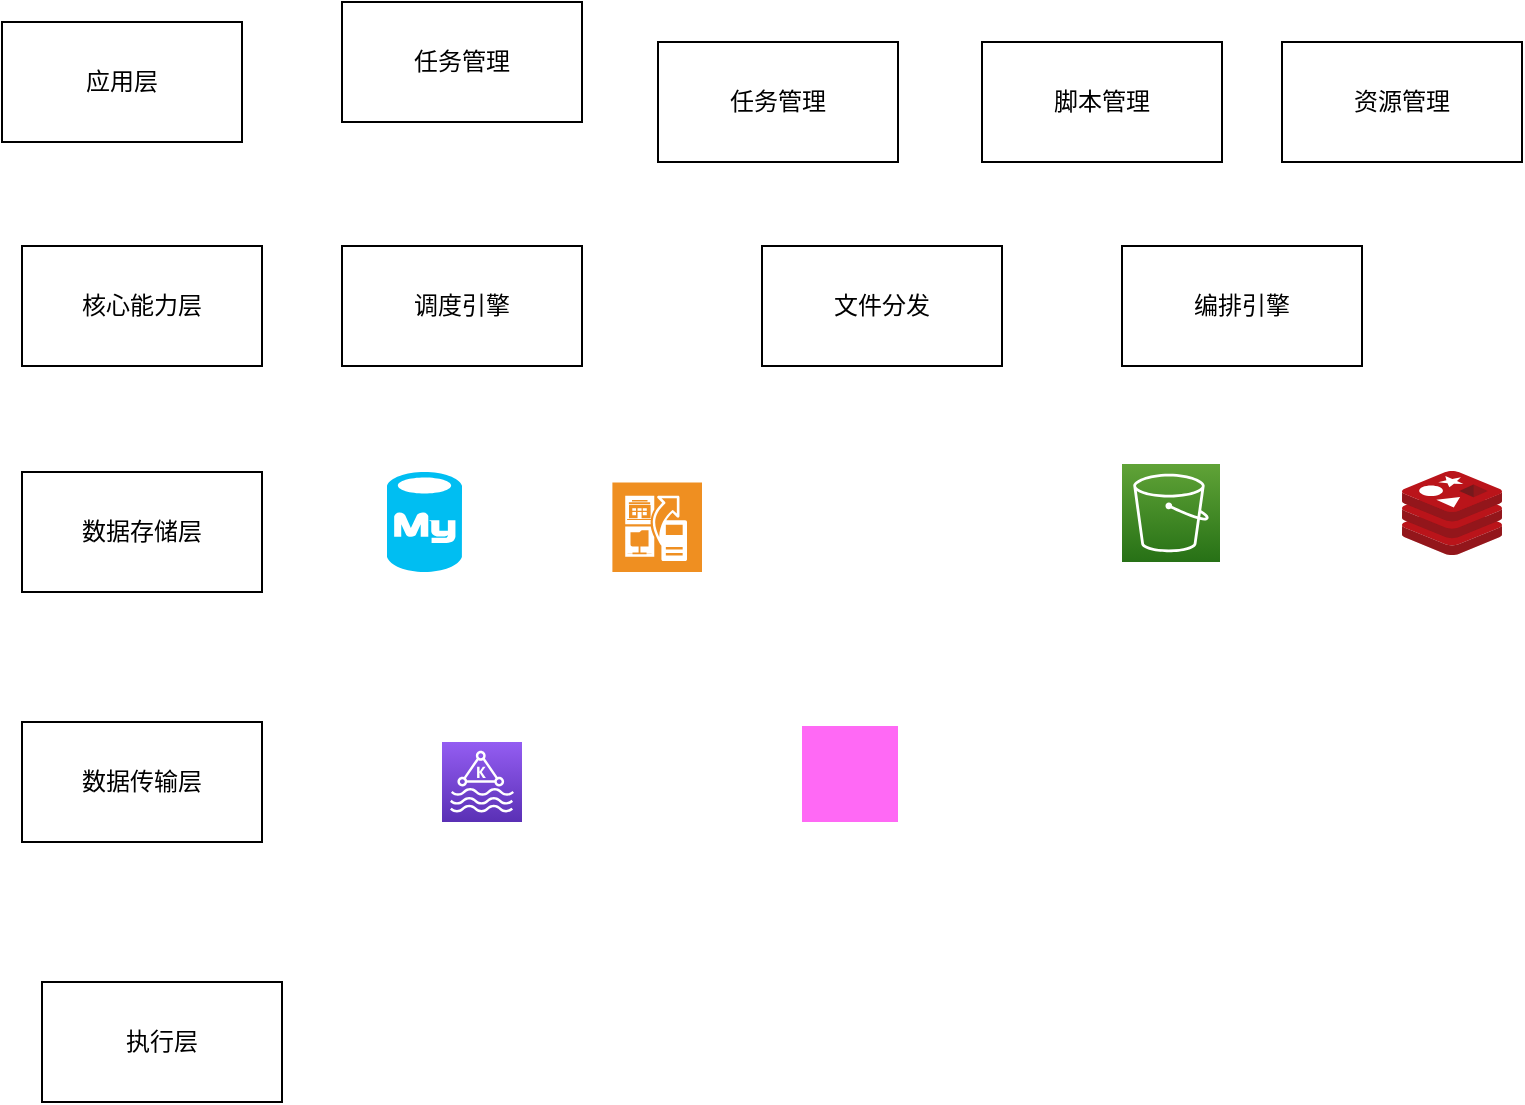 <mxfile version="14.2.2" type="github">
  <diagram name="Page-1" id="9f46799a-70d6-7492-0946-bef42562c5a5">
    <mxGraphModel dx="1422" dy="794" grid="1" gridSize="10" guides="1" tooltips="1" connect="1" arrows="1" fold="1" page="1" pageScale="1" pageWidth="1100" pageHeight="850" background="#ffffff" math="0" shadow="0">
      <root>
        <mxCell id="0" />
        <mxCell id="1" parent="0" />
        <mxCell id="H9CU3nUE-carBYAoRNaP-1" value="" style="aspect=fixed;html=1;points=[];align=center;image;fontSize=12;image=img/lib/mscae/Cache_Redis_Product.svg;" vertex="1" parent="1">
          <mxGeometry x="760" y="394.5" width="50" height="42" as="geometry" />
        </mxCell>
        <mxCell id="H9CU3nUE-carBYAoRNaP-2" value="" style="verticalLabelPosition=bottom;html=1;verticalAlign=top;align=center;strokeColor=none;fillColor=#00BEF2;shape=mxgraph.azure.mysql_database;" vertex="1" parent="1">
          <mxGeometry x="252.5" y="395" width="37.5" height="50" as="geometry" />
        </mxCell>
        <mxCell id="H9CU3nUE-carBYAoRNaP-3" value="" style="points=[[0,0,0],[0.25,0,0],[0.5,0,0],[0.75,0,0],[1,0,0],[0,1,0],[0.25,1,0],[0.5,1,0],[0.75,1,0],[1,1,0],[0,0.25,0],[0,0.5,0],[0,0.75,0],[1,0.25,0],[1,0.5,0],[1,0.75,0]];outlineConnect=0;fontColor=#232F3E;gradientColor=#945DF2;gradientDirection=north;fillColor=#5A30B5;strokeColor=#ffffff;dashed=0;verticalLabelPosition=bottom;verticalAlign=top;align=center;html=1;fontSize=12;fontStyle=0;aspect=fixed;shape=mxgraph.aws4.resourceIcon;resIcon=mxgraph.aws4.managed_streaming_for_kafka;" vertex="1" parent="1">
          <mxGeometry x="280" y="530" width="40" height="40" as="geometry" />
        </mxCell>
        <mxCell id="H9CU3nUE-carBYAoRNaP-5" value="" style="points=[[0,0,0],[0.25,0,0],[0.5,0,0],[0.75,0,0],[1,0,0],[0,1,0],[0.25,1,0],[0.5,1,0],[0.75,1,0],[1,1,0],[0,0.25,0],[0,0.5,0],[0,0.75,0],[1,0.25,0],[1,0.5,0],[1,0.75,0]];outlineConnect=0;fontColor=#232F3E;gradientColor=#60A337;gradientDirection=north;fillColor=#277116;strokeColor=#ffffff;dashed=0;verticalLabelPosition=bottom;verticalAlign=top;align=center;html=1;fontSize=12;fontStyle=0;aspect=fixed;shape=mxgraph.aws4.resourceIcon;resIcon=mxgraph.aws4.s3;" vertex="1" parent="1">
          <mxGeometry x="620" y="391" width="49" height="49" as="geometry" />
        </mxCell>
        <mxCell id="H9CU3nUE-carBYAoRNaP-6" value="" style="shadow=0;dashed=0;html=1;strokeColor=none;fillColor=#EF8F21;labelPosition=center;verticalLabelPosition=bottom;verticalAlign=top;align=center;outlineConnect=0;shape=mxgraph.veeam.nas_backup;" vertex="1" parent="1">
          <mxGeometry x="365.2" y="400.2" width="44.8" height="44.8" as="geometry" />
        </mxCell>
        <mxCell id="H9CU3nUE-carBYAoRNaP-7" value="执行层" style="rounded=0;whiteSpace=wrap;html=1;" vertex="1" parent="1">
          <mxGeometry x="80" y="650" width="120" height="60" as="geometry" />
        </mxCell>
        <mxCell id="H9CU3nUE-carBYAoRNaP-8" value="数据存储层" style="rounded=0;whiteSpace=wrap;html=1;" vertex="1" parent="1">
          <mxGeometry x="70" y="395" width="120" height="60" as="geometry" />
        </mxCell>
        <mxCell id="H9CU3nUE-carBYAoRNaP-9" value="核心能力层" style="rounded=0;whiteSpace=wrap;html=1;" vertex="1" parent="1">
          <mxGeometry x="70" y="282" width="120" height="60" as="geometry" />
        </mxCell>
        <mxCell id="H9CU3nUE-carBYAoRNaP-10" value="应用层" style="rounded=0;whiteSpace=wrap;html=1;" vertex="1" parent="1">
          <mxGeometry x="60" y="170" width="120" height="60" as="geometry" />
        </mxCell>
        <mxCell id="H9CU3nUE-carBYAoRNaP-11" value="数据传输层" style="rounded=0;whiteSpace=wrap;html=1;" vertex="1" parent="1">
          <mxGeometry x="70" y="520" width="120" height="60" as="geometry" />
        </mxCell>
        <mxCell id="H9CU3nUE-carBYAoRNaP-13" value="" style="shape=image;html=1;verticalAlign=top;verticalLabelPosition=bottom;labelBackgroundColor=#ffffff;imageAspect=0;aspect=fixed;image=https://cdn3.iconfinder.com/data/icons/glypho-free/64/rocket-128.png;imageBackground=#FF69F5;" vertex="1" parent="1">
          <mxGeometry x="460" y="522" width="48" height="48" as="geometry" />
        </mxCell>
        <mxCell id="H9CU3nUE-carBYAoRNaP-14" value="调度引擎" style="rounded=0;whiteSpace=wrap;html=1;" vertex="1" parent="1">
          <mxGeometry x="230" y="282" width="120" height="60" as="geometry" />
        </mxCell>
        <mxCell id="H9CU3nUE-carBYAoRNaP-15" value="文件分发" style="rounded=0;whiteSpace=wrap;html=1;" vertex="1" parent="1">
          <mxGeometry x="440" y="282" width="120" height="60" as="geometry" />
        </mxCell>
        <mxCell id="H9CU3nUE-carBYAoRNaP-16" value="编排引擎" style="rounded=0;whiteSpace=wrap;html=1;" vertex="1" parent="1">
          <mxGeometry x="620" y="282" width="120" height="60" as="geometry" />
        </mxCell>
        <mxCell id="H9CU3nUE-carBYAoRNaP-17" value="任务管理" style="rounded=0;whiteSpace=wrap;html=1;" vertex="1" parent="1">
          <mxGeometry x="388" y="180" width="120" height="60" as="geometry" />
        </mxCell>
        <mxCell id="H9CU3nUE-carBYAoRNaP-18" value="脚本管理" style="rounded=0;whiteSpace=wrap;html=1;" vertex="1" parent="1">
          <mxGeometry x="550" y="180" width="120" height="60" as="geometry" />
        </mxCell>
        <mxCell id="H9CU3nUE-carBYAoRNaP-19" value="资源管理" style="rounded=0;whiteSpace=wrap;html=1;" vertex="1" parent="1">
          <mxGeometry x="700" y="180" width="120" height="60" as="geometry" />
        </mxCell>
        <mxCell id="H9CU3nUE-carBYAoRNaP-20" value="任务管理" style="rounded=0;whiteSpace=wrap;html=1;" vertex="1" parent="1">
          <mxGeometry x="230" y="160" width="120" height="60" as="geometry" />
        </mxCell>
      </root>
    </mxGraphModel>
  </diagram>
</mxfile>
